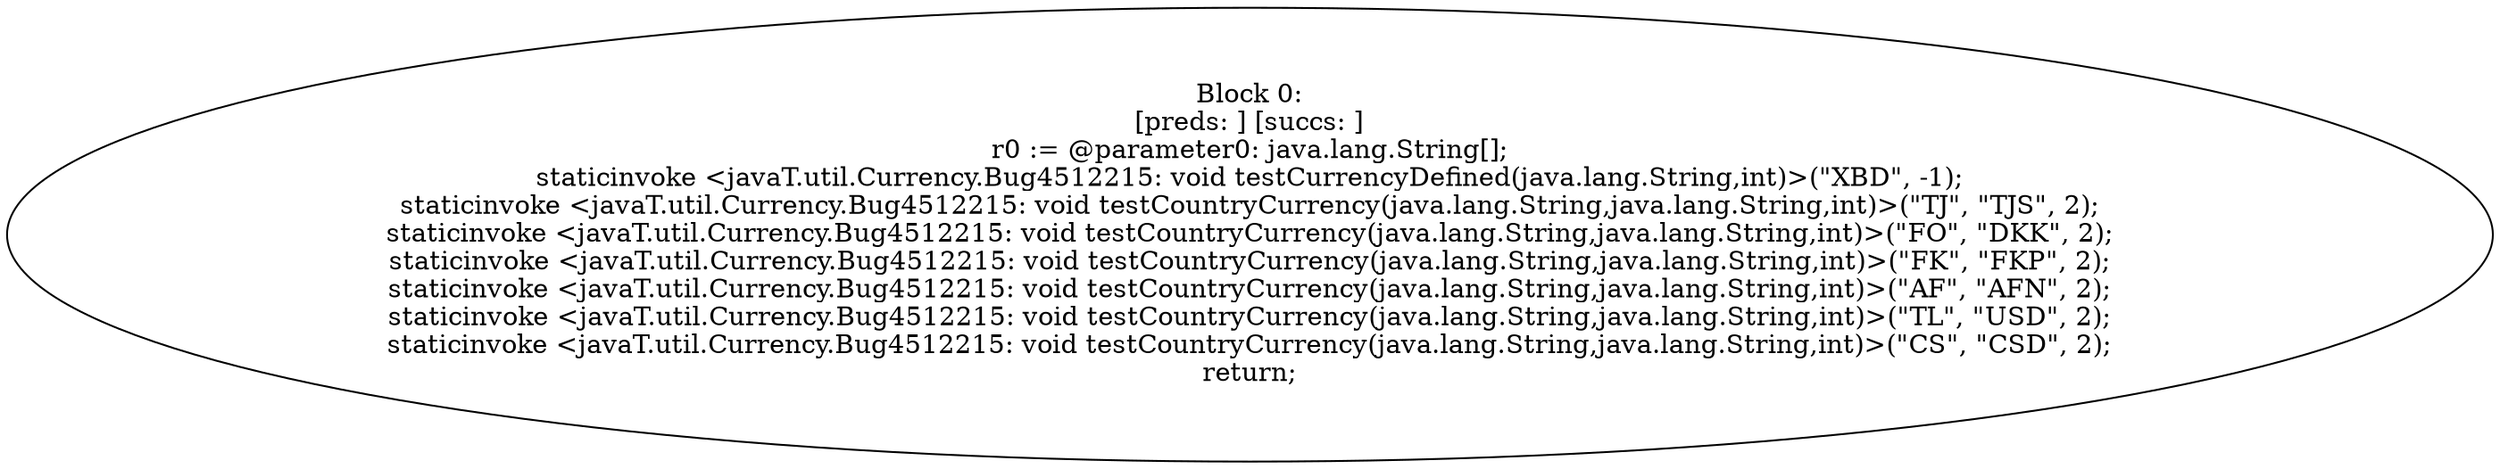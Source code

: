 digraph "unitGraph" {
    "Block 0:
[preds: ] [succs: ]
r0 := @parameter0: java.lang.String[];
staticinvoke <javaT.util.Currency.Bug4512215: void testCurrencyDefined(java.lang.String,int)>(\"XBD\", -1);
staticinvoke <javaT.util.Currency.Bug4512215: void testCountryCurrency(java.lang.String,java.lang.String,int)>(\"TJ\", \"TJS\", 2);
staticinvoke <javaT.util.Currency.Bug4512215: void testCountryCurrency(java.lang.String,java.lang.String,int)>(\"FO\", \"DKK\", 2);
staticinvoke <javaT.util.Currency.Bug4512215: void testCountryCurrency(java.lang.String,java.lang.String,int)>(\"FK\", \"FKP\", 2);
staticinvoke <javaT.util.Currency.Bug4512215: void testCountryCurrency(java.lang.String,java.lang.String,int)>(\"AF\", \"AFN\", 2);
staticinvoke <javaT.util.Currency.Bug4512215: void testCountryCurrency(java.lang.String,java.lang.String,int)>(\"TL\", \"USD\", 2);
staticinvoke <javaT.util.Currency.Bug4512215: void testCountryCurrency(java.lang.String,java.lang.String,int)>(\"CS\", \"CSD\", 2);
return;
"
}
